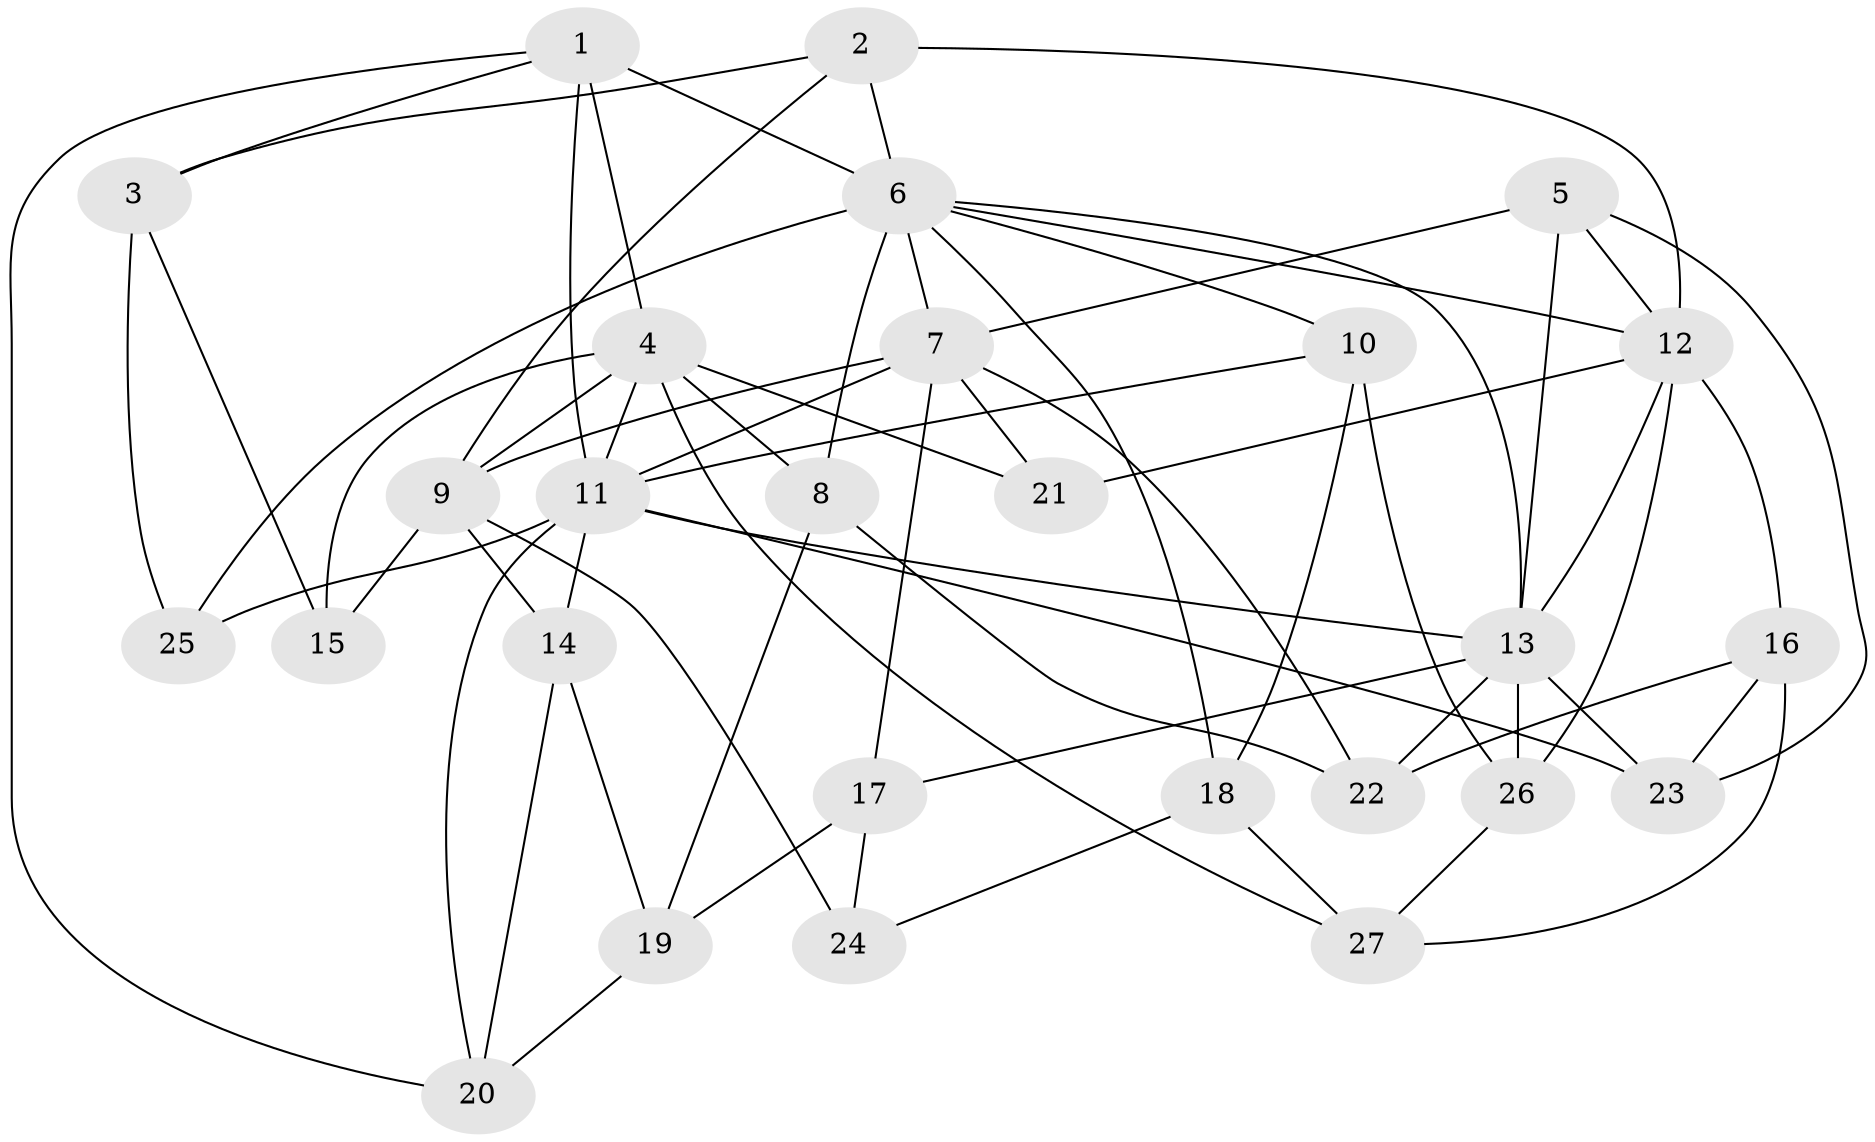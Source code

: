 // original degree distribution, {4: 1.0}
// Generated by graph-tools (version 1.1) at 2025/38/03/09/25 02:38:10]
// undirected, 27 vertices, 65 edges
graph export_dot {
graph [start="1"]
  node [color=gray90,style=filled];
  1;
  2;
  3;
  4;
  5;
  6;
  7;
  8;
  9;
  10;
  11;
  12;
  13;
  14;
  15;
  16;
  17;
  18;
  19;
  20;
  21;
  22;
  23;
  24;
  25;
  26;
  27;
  1 -- 3 [weight=1.0];
  1 -- 4 [weight=2.0];
  1 -- 6 [weight=2.0];
  1 -- 11 [weight=2.0];
  1 -- 20 [weight=1.0];
  2 -- 3 [weight=1.0];
  2 -- 6 [weight=1.0];
  2 -- 9 [weight=1.0];
  2 -- 12 [weight=1.0];
  3 -- 15 [weight=1.0];
  3 -- 25 [weight=1.0];
  4 -- 8 [weight=1.0];
  4 -- 9 [weight=3.0];
  4 -- 11 [weight=1.0];
  4 -- 15 [weight=1.0];
  4 -- 21 [weight=1.0];
  4 -- 27 [weight=1.0];
  5 -- 7 [weight=1.0];
  5 -- 12 [weight=1.0];
  5 -- 13 [weight=1.0];
  5 -- 23 [weight=1.0];
  6 -- 7 [weight=2.0];
  6 -- 8 [weight=1.0];
  6 -- 10 [weight=1.0];
  6 -- 12 [weight=1.0];
  6 -- 13 [weight=1.0];
  6 -- 18 [weight=1.0];
  6 -- 25 [weight=2.0];
  7 -- 9 [weight=1.0];
  7 -- 11 [weight=1.0];
  7 -- 17 [weight=1.0];
  7 -- 21 [weight=1.0];
  7 -- 22 [weight=1.0];
  8 -- 19 [weight=1.0];
  8 -- 22 [weight=1.0];
  9 -- 14 [weight=1.0];
  9 -- 15 [weight=2.0];
  9 -- 24 [weight=2.0];
  10 -- 11 [weight=1.0];
  10 -- 18 [weight=1.0];
  10 -- 26 [weight=1.0];
  11 -- 13 [weight=1.0];
  11 -- 14 [weight=1.0];
  11 -- 20 [weight=1.0];
  11 -- 23 [weight=1.0];
  11 -- 25 [weight=1.0];
  12 -- 13 [weight=1.0];
  12 -- 16 [weight=1.0];
  12 -- 21 [weight=2.0];
  12 -- 26 [weight=1.0];
  13 -- 17 [weight=1.0];
  13 -- 22 [weight=1.0];
  13 -- 23 [weight=1.0];
  13 -- 26 [weight=1.0];
  14 -- 19 [weight=1.0];
  14 -- 20 [weight=1.0];
  16 -- 22 [weight=1.0];
  16 -- 23 [weight=1.0];
  16 -- 27 [weight=1.0];
  17 -- 19 [weight=1.0];
  17 -- 24 [weight=1.0];
  18 -- 24 [weight=1.0];
  18 -- 27 [weight=1.0];
  19 -- 20 [weight=1.0];
  26 -- 27 [weight=1.0];
}
